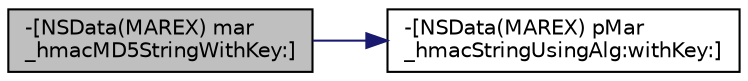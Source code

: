 digraph "-[NSData(MAREX) mar_hmacMD5StringWithKey:]"
{
  edge [fontname="Helvetica",fontsize="10",labelfontname="Helvetica",labelfontsize="10"];
  node [fontname="Helvetica",fontsize="10",shape=record];
  rankdir="LR";
  Node31 [label="-[NSData(MAREX) mar\l_hmacMD5StringWithKey:]",height=0.2,width=0.4,color="black", fillcolor="grey75", style="filled", fontcolor="black"];
  Node31 -> Node32 [color="midnightblue",fontsize="10",style="solid",fontname="Helvetica"];
  Node32 [label="-[NSData(MAREX) pMar\l_hmacStringUsingAlg:withKey:]",height=0.2,width=0.4,color="black", fillcolor="white", style="filled",URL="$category_n_s_data_07_m_a_r_e_x_08.html#afd229151be0a700e48125efc2e7eb34c"];
}
